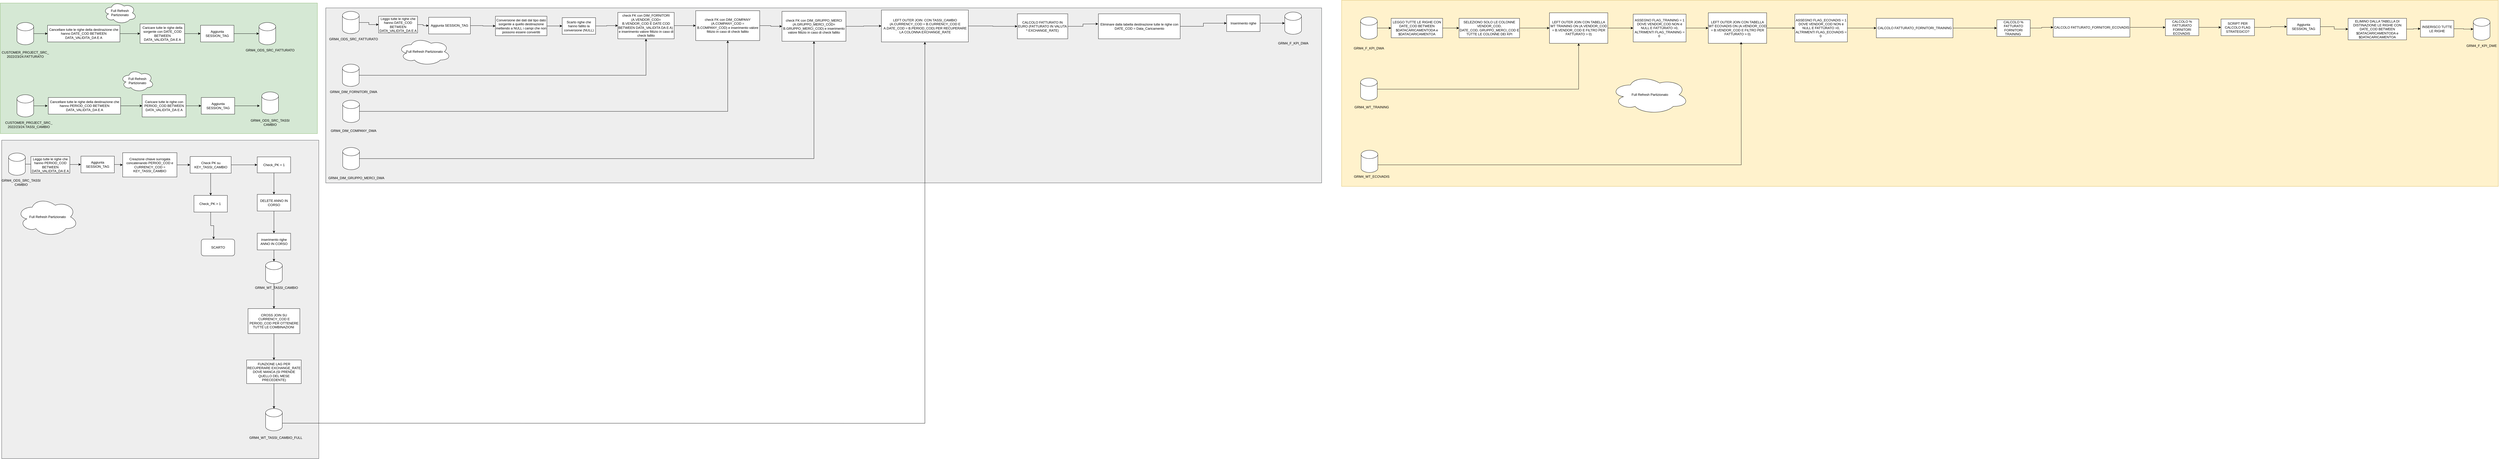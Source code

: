<mxfile version="24.2.1" type="google">
  <diagram name="Pagina-1" id="TW-Zc03CJBtvETs-dFKa">
    <mxGraphModel grid="1" page="1" gridSize="10" guides="1" tooltips="1" connect="1" arrows="1" fold="1" pageScale="1" pageWidth="827" pageHeight="1169" math="0" shadow="0">
      <root>
        <mxCell id="0" />
        <mxCell id="1" parent="0" />
        <mxCell id="aNOPyNpl0Gq9323CoKzc-1" value="" style="rounded=0;whiteSpace=wrap;html=1;fillColor=#fff2cc;strokeColor=#d6b656;" vertex="1" parent="1">
          <mxGeometry x="4831.75" y="-10" width="4158.25" height="670" as="geometry" />
        </mxCell>
        <mxCell id="m220k4vpnrt8Gnx3Cpo--48" value="" style="rounded=0;whiteSpace=wrap;html=1;fillColor=#eeeeee;strokeColor=#36393d;" vertex="1" parent="1">
          <mxGeometry x="15" y="493.75" width="1140" height="1146.25" as="geometry" />
        </mxCell>
        <mxCell id="uID3CXKB9SxEAJkN432x-3" value="" style="rounded=0;whiteSpace=wrap;html=1;fillColor=#d5e8d4;strokeColor=#82b366;" vertex="1" parent="1">
          <mxGeometry x="10" width="1140" height="470" as="geometry" />
        </mxCell>
        <mxCell id="uID3CXKB9SxEAJkN432x-6" value="" style="edgeStyle=orthogonalEdgeStyle;rounded=0;orthogonalLoop=1;jettySize=auto;html=1;" edge="1" parent="1" source="uID3CXKB9SxEAJkN432x-1" target="uID3CXKB9SxEAJkN432x-5">
          <mxGeometry relative="1" as="geometry" />
        </mxCell>
        <mxCell id="uID3CXKB9SxEAJkN432x-1" value="" style="shape=cylinder3;whiteSpace=wrap;html=1;boundedLbl=1;backgroundOutline=1;size=15;" vertex="1" parent="1">
          <mxGeometry x="70" y="70" width="60" height="80" as="geometry" />
        </mxCell>
        <mxCell id="uID3CXKB9SxEAJkN432x-2" value="CUSTOMER_PROJECT_SRC_&lt;div&gt;2022/23/24.FATTURATO&lt;/div&gt;" style="text;html=1;align=center;verticalAlign=middle;whiteSpace=wrap;rounded=0;" vertex="1" parent="1">
          <mxGeometry x="15" y="160" width="170" height="50" as="geometry" />
        </mxCell>
        <mxCell id="uID3CXKB9SxEAJkN432x-8" value="" style="edgeStyle=orthogonalEdgeStyle;rounded=0;orthogonalLoop=1;jettySize=auto;html=1;" edge="1" parent="1" source="uID3CXKB9SxEAJkN432x-5" target="uID3CXKB9SxEAJkN432x-7">
          <mxGeometry relative="1" as="geometry" />
        </mxCell>
        <mxCell id="uID3CXKB9SxEAJkN432x-5" value="Cancellare tutte le righe della destinazione che hanno DATE_COD BETWEEN DATA_VALIDITA_DA E A" style="whiteSpace=wrap;html=1;" vertex="1" parent="1">
          <mxGeometry x="180" y="80" width="260" height="60" as="geometry" />
        </mxCell>
        <mxCell id="m220k4vpnrt8Gnx3Cpo--2" value="" style="edgeStyle=orthogonalEdgeStyle;rounded=0;orthogonalLoop=1;jettySize=auto;html=1;" edge="1" parent="1" source="uID3CXKB9SxEAJkN432x-7" target="m220k4vpnrt8Gnx3Cpo--1">
          <mxGeometry relative="1" as="geometry" />
        </mxCell>
        <mxCell id="uID3CXKB9SxEAJkN432x-7" value="Caricare tutte le righe della sorgente con DATE_COD BETWEEN DATA_VALIDITA_DA E A" style="whiteSpace=wrap;html=1;" vertex="1" parent="1">
          <mxGeometry x="512.5" y="75" width="160" height="70" as="geometry" />
        </mxCell>
        <mxCell id="m220k4vpnrt8Gnx3Cpo--4" value="" style="edgeStyle=orthogonalEdgeStyle;rounded=0;orthogonalLoop=1;jettySize=auto;html=1;" edge="1" parent="1" source="m220k4vpnrt8Gnx3Cpo--1" target="m220k4vpnrt8Gnx3Cpo--3">
          <mxGeometry relative="1" as="geometry" />
        </mxCell>
        <mxCell id="m220k4vpnrt8Gnx3Cpo--1" value="Aggiunta SESSION_TAG" style="whiteSpace=wrap;html=1;" vertex="1" parent="1">
          <mxGeometry x="730" y="80" width="120" height="60" as="geometry" />
        </mxCell>
        <mxCell id="m220k4vpnrt8Gnx3Cpo--3" value="" style="shape=cylinder3;whiteSpace=wrap;html=1;boundedLbl=1;backgroundOutline=1;size=15;" vertex="1" parent="1">
          <mxGeometry x="940" y="70" width="60" height="80" as="geometry" />
        </mxCell>
        <mxCell id="m220k4vpnrt8Gnx3Cpo--5" value="GRM4_ODS_SRC_FATTURATO" style="text;html=1;align=center;verticalAlign=middle;whiteSpace=wrap;rounded=0;" vertex="1" parent="1">
          <mxGeometry x="890" y="150" width="180" height="40" as="geometry" />
        </mxCell>
        <mxCell id="m220k4vpnrt8Gnx3Cpo--6" value="Full Refresh Partizionato" style="ellipse;shape=cloud;whiteSpace=wrap;html=1;" vertex="1" parent="1">
          <mxGeometry x="380" y="-5" width="120" height="80" as="geometry" />
        </mxCell>
        <mxCell id="m220k4vpnrt8Gnx3Cpo--8" value="" style="rounded=0;whiteSpace=wrap;html=1;fillColor=#eeeeee;strokeColor=#36393d;" vertex="1" parent="1">
          <mxGeometry x="1180" y="17.5" width="3580" height="630" as="geometry" />
        </mxCell>
        <mxCell id="m220k4vpnrt8Gnx3Cpo--12" value="" style="edgeStyle=orthogonalEdgeStyle;rounded=0;orthogonalLoop=1;jettySize=auto;html=1;" edge="1" parent="1" source="k1Mtf4xs3OCMBJWguTNM-3" target="m220k4vpnrt8Gnx3Cpo--11">
          <mxGeometry relative="1" as="geometry" />
        </mxCell>
        <mxCell id="m220k4vpnrt8Gnx3Cpo--9" value="" style="shape=cylinder3;whiteSpace=wrap;html=1;boundedLbl=1;backgroundOutline=1;size=15;" vertex="1" parent="1">
          <mxGeometry x="1240" y="30" width="60" height="80" as="geometry" />
        </mxCell>
        <mxCell id="m220k4vpnrt8Gnx3Cpo--10" value="GRM4_ODS_SRC_FATTURATO" style="text;html=1;align=center;verticalAlign=middle;whiteSpace=wrap;rounded=0;" vertex="1" parent="1">
          <mxGeometry x="1190" y="110" width="180" height="40" as="geometry" />
        </mxCell>
        <mxCell id="m220k4vpnrt8Gnx3Cpo--14" value="" style="edgeStyle=orthogonalEdgeStyle;rounded=0;orthogonalLoop=1;jettySize=auto;html=1;" edge="1" parent="1" source="m220k4vpnrt8Gnx3Cpo--11" target="m220k4vpnrt8Gnx3Cpo--15">
          <mxGeometry relative="1" as="geometry">
            <mxPoint x="1595" y="70" as="targetPoint" />
          </mxGeometry>
        </mxCell>
        <mxCell id="m220k4vpnrt8Gnx3Cpo--11" value="Aggiunta SESSION_TAG" style="whiteSpace=wrap;html=1;" vertex="1" parent="1">
          <mxGeometry x="1550" y="51.25" width="150" height="60" as="geometry" />
        </mxCell>
        <mxCell id="m220k4vpnrt8Gnx3Cpo--74" value="" style="edgeStyle=orthogonalEdgeStyle;rounded=0;orthogonalLoop=1;jettySize=auto;html=1;" edge="1" parent="1" source="m220k4vpnrt8Gnx3Cpo--15" target="m220k4vpnrt8Gnx3Cpo--73">
          <mxGeometry relative="1" as="geometry" />
        </mxCell>
        <mxCell id="m220k4vpnrt8Gnx3Cpo--15" value="Conversione dei dati dal tipo dato sorgente a quello destinazione mettendo a NULL i campi che non possono essere convertiti" style="whiteSpace=wrap;html=1;" vertex="1" parent="1">
          <mxGeometry x="1790" y="47.5" width="185" height="70" as="geometry" />
        </mxCell>
        <mxCell id="m220k4vpnrt8Gnx3Cpo--27" value="" style="edgeStyle=orthogonalEdgeStyle;rounded=0;orthogonalLoop=1;jettySize=auto;html=1;" edge="1" parent="1" source="m220k4vpnrt8Gnx3Cpo--19" target="m220k4vpnrt8Gnx3Cpo--26">
          <mxGeometry relative="1" as="geometry" />
        </mxCell>
        <mxCell id="m220k4vpnrt8Gnx3Cpo--19" value="check FK con DIM_FORNITORI (A.VENDOR_COD= B.VENDOR_COD E DATE COD BETWEEN DATA_VALIDITA DA E A)&amp;nbsp; e inserimento valore fittizio in caso di check fallito" style="whiteSpace=wrap;html=1;" vertex="1" parent="1">
          <mxGeometry x="2230" y="33.75" width="202.5" height="95" as="geometry" />
        </mxCell>
        <mxCell id="m220k4vpnrt8Gnx3Cpo--25" style="edgeStyle=orthogonalEdgeStyle;rounded=0;orthogonalLoop=1;jettySize=auto;html=1;" edge="1" parent="1" source="m220k4vpnrt8Gnx3Cpo--21" target="m220k4vpnrt8Gnx3Cpo--19">
          <mxGeometry relative="1" as="geometry" />
        </mxCell>
        <mxCell id="m220k4vpnrt8Gnx3Cpo--21" value="" style="shape=cylinder3;whiteSpace=wrap;html=1;boundedLbl=1;backgroundOutline=1;size=15;" vertex="1" parent="1">
          <mxGeometry x="1240" y="220" width="60" height="80" as="geometry" />
        </mxCell>
        <mxCell id="m220k4vpnrt8Gnx3Cpo--22" value="GRM4_DIM_FORNITORI_DWA" style="text;html=1;align=center;verticalAlign=middle;whiteSpace=wrap;rounded=0;" vertex="1" parent="1">
          <mxGeometry x="1190" y="300" width="180" height="40" as="geometry" />
        </mxCell>
        <mxCell id="m220k4vpnrt8Gnx3Cpo--32" value="" style="edgeStyle=orthogonalEdgeStyle;rounded=0;orthogonalLoop=1;jettySize=auto;html=1;" edge="1" parent="1" source="m220k4vpnrt8Gnx3Cpo--26" target="m220k4vpnrt8Gnx3Cpo--31">
          <mxGeometry relative="1" as="geometry" />
        </mxCell>
        <mxCell id="m220k4vpnrt8Gnx3Cpo--26" value="check FK con DIM_COMPANY (A.COMPANY_COD = B.COMPANY_COD) e inserimento valore fittizio in caso di check fallito" style="whiteSpace=wrap;html=1;" vertex="1" parent="1">
          <mxGeometry x="2510" y="27.5" width="230" height="107.5" as="geometry" />
        </mxCell>
        <mxCell id="m220k4vpnrt8Gnx3Cpo--30" style="edgeStyle=orthogonalEdgeStyle;rounded=0;orthogonalLoop=1;jettySize=auto;html=1;" edge="1" parent="1" source="m220k4vpnrt8Gnx3Cpo--28" target="m220k4vpnrt8Gnx3Cpo--26">
          <mxGeometry relative="1" as="geometry" />
        </mxCell>
        <mxCell id="m220k4vpnrt8Gnx3Cpo--28" value="" style="shape=cylinder3;whiteSpace=wrap;html=1;boundedLbl=1;backgroundOutline=1;size=15;" vertex="1" parent="1">
          <mxGeometry x="1241" y="350" width="60" height="80" as="geometry" />
        </mxCell>
        <mxCell id="m220k4vpnrt8Gnx3Cpo--29" value="GRM4_DIM_COMPANY_DWA" style="text;html=1;align=center;verticalAlign=middle;whiteSpace=wrap;rounded=0;" vertex="1" parent="1">
          <mxGeometry x="1190" y="440" width="180" height="40" as="geometry" />
        </mxCell>
        <mxCell id="m220k4vpnrt8Gnx3Cpo--78" value="" style="edgeStyle=orthogonalEdgeStyle;rounded=0;orthogonalLoop=1;jettySize=auto;html=1;" edge="1" parent="1" source="m220k4vpnrt8Gnx3Cpo--31" target="m220k4vpnrt8Gnx3Cpo--77">
          <mxGeometry relative="1" as="geometry" />
        </mxCell>
        <mxCell id="m220k4vpnrt8Gnx3Cpo--31" value="check FK con DIM_GRUPPO_MERCI (A.GRUPPO_MERCI_COD= B.GRUPPO_MERCI_COD) e inserimento valore fittizio in caso di check fallito" style="whiteSpace=wrap;html=1;" vertex="1" parent="1">
          <mxGeometry x="2820" y="30" width="230" height="107.5" as="geometry" />
        </mxCell>
        <mxCell id="m220k4vpnrt8Gnx3Cpo--35" style="edgeStyle=orthogonalEdgeStyle;rounded=0;orthogonalLoop=1;jettySize=auto;html=1;" edge="1" parent="1" source="m220k4vpnrt8Gnx3Cpo--33" target="m220k4vpnrt8Gnx3Cpo--31">
          <mxGeometry relative="1" as="geometry" />
        </mxCell>
        <mxCell id="m220k4vpnrt8Gnx3Cpo--33" value="" style="shape=cylinder3;whiteSpace=wrap;html=1;boundedLbl=1;backgroundOutline=1;size=15;" vertex="1" parent="1">
          <mxGeometry x="1241" y="520" width="60" height="80" as="geometry" />
        </mxCell>
        <mxCell id="m220k4vpnrt8Gnx3Cpo--34" value="GRM4_DIM_GRUPPO_MERCI_DWA" style="text;html=1;align=center;verticalAlign=middle;whiteSpace=wrap;rounded=0;" vertex="1" parent="1">
          <mxGeometry x="1180" y="610" width="220" height="40" as="geometry" />
        </mxCell>
        <mxCell id="m220k4vpnrt8Gnx3Cpo--40" value="" style="edgeStyle=orthogonalEdgeStyle;rounded=0;orthogonalLoop=1;jettySize=auto;html=1;" edge="1" parent="1" source="m220k4vpnrt8Gnx3Cpo--36">
          <mxGeometry relative="1" as="geometry">
            <mxPoint x="180" y="370" as="targetPoint" />
          </mxGeometry>
        </mxCell>
        <mxCell id="m220k4vpnrt8Gnx3Cpo--36" value="" style="shape=cylinder3;whiteSpace=wrap;html=1;boundedLbl=1;backgroundOutline=1;size=15;" vertex="1" parent="1">
          <mxGeometry x="70" y="330" width="60" height="80" as="geometry" />
        </mxCell>
        <mxCell id="m220k4vpnrt8Gnx3Cpo--37" value="CUSTOMER_PROJECT_SRC_&lt;div&gt;2022/23/24.TASSI_CAMBIO&lt;/div&gt;" style="text;html=1;align=center;verticalAlign=middle;whiteSpace=wrap;rounded=0;" vertex="1" parent="1">
          <mxGeometry x="20" y="410" width="185" height="55" as="geometry" />
        </mxCell>
        <mxCell id="m220k4vpnrt8Gnx3Cpo--45" value="" style="shape=cylinder3;whiteSpace=wrap;html=1;boundedLbl=1;backgroundOutline=1;size=15;" vertex="1" parent="1">
          <mxGeometry x="950" y="320" width="60" height="80" as="geometry" />
        </mxCell>
        <mxCell id="m220k4vpnrt8Gnx3Cpo--47" value="GRM4_ODS_SRC_TASSI CAMBIO" style="text;html=1;align=center;verticalAlign=middle;whiteSpace=wrap;rounded=0;" vertex="1" parent="1">
          <mxGeometry x="905" y="410" width="150" height="40" as="geometry" />
        </mxCell>
        <mxCell id="m220k4vpnrt8Gnx3Cpo--52" value="" style="edgeStyle=orthogonalEdgeStyle;rounded=0;orthogonalLoop=1;jettySize=auto;html=1;" edge="1" parent="1" source="m220k4vpnrt8Gnx3Cpo--49" target="m220k4vpnrt8Gnx3Cpo--51">
          <mxGeometry relative="1" as="geometry" />
        </mxCell>
        <mxCell id="m220k4vpnrt8Gnx3Cpo--49" value="" style="shape=cylinder3;whiteSpace=wrap;html=1;boundedLbl=1;backgroundOutline=1;size=15;" vertex="1" parent="1">
          <mxGeometry x="40" y="540" width="60" height="80" as="geometry" />
        </mxCell>
        <mxCell id="m220k4vpnrt8Gnx3Cpo--50" value="GRM4_ODS_SRC_TASSI CAMBIO" style="text;html=1;align=center;verticalAlign=middle;whiteSpace=wrap;rounded=0;" vertex="1" parent="1">
          <mxGeometry x="10" y="626.25" width="150" height="40" as="geometry" />
        </mxCell>
        <mxCell id="m220k4vpnrt8Gnx3Cpo--54" value="" style="edgeStyle=orthogonalEdgeStyle;rounded=0;orthogonalLoop=1;jettySize=auto;html=1;" edge="1" parent="1" source="m220k4vpnrt8Gnx3Cpo--51" target="m220k4vpnrt8Gnx3Cpo--53">
          <mxGeometry relative="1" as="geometry" />
        </mxCell>
        <mxCell id="m220k4vpnrt8Gnx3Cpo--51" value="Aggiunta SESSION_TAG" style="whiteSpace=wrap;html=1;" vertex="1" parent="1">
          <mxGeometry x="300" y="551.25" width="120" height="60" as="geometry" />
        </mxCell>
        <mxCell id="m220k4vpnrt8Gnx3Cpo--56" value="" style="edgeStyle=orthogonalEdgeStyle;rounded=0;orthogonalLoop=1;jettySize=auto;html=1;" edge="1" parent="1" source="m220k4vpnrt8Gnx3Cpo--53" target="m220k4vpnrt8Gnx3Cpo--55">
          <mxGeometry relative="1" as="geometry" />
        </mxCell>
        <mxCell id="m220k4vpnrt8Gnx3Cpo--53" value="Creazione chiave surrogata concatenando PERIOD_COD e CURRENCY_COD = KEY_TASSI_CAMBIO" style="whiteSpace=wrap;html=1;" vertex="1" parent="1">
          <mxGeometry x="450" y="538.75" width="195" height="87.5" as="geometry" />
        </mxCell>
        <mxCell id="m220k4vpnrt8Gnx3Cpo--58" value="" style="edgeStyle=orthogonalEdgeStyle;rounded=0;orthogonalLoop=1;jettySize=auto;html=1;" edge="1" parent="1" source="m220k4vpnrt8Gnx3Cpo--55" target="m220k4vpnrt8Gnx3Cpo--57">
          <mxGeometry relative="1" as="geometry" />
        </mxCell>
        <mxCell id="m220k4vpnrt8Gnx3Cpo--66" value="" style="edgeStyle=orthogonalEdgeStyle;rounded=0;orthogonalLoop=1;jettySize=auto;html=1;" edge="1" parent="1" source="m220k4vpnrt8Gnx3Cpo--55" target="m220k4vpnrt8Gnx3Cpo--65">
          <mxGeometry relative="1" as="geometry" />
        </mxCell>
        <mxCell id="m220k4vpnrt8Gnx3Cpo--55" value="Check PK su KEY_TASSI_CAMBIO" style="whiteSpace=wrap;html=1;" vertex="1" parent="1">
          <mxGeometry x="692.5" y="552.5" width="147.5" height="60" as="geometry" />
        </mxCell>
        <mxCell id="m220k4vpnrt8Gnx3Cpo--60" value="" style="edgeStyle=orthogonalEdgeStyle;rounded=0;orthogonalLoop=1;jettySize=auto;html=1;" edge="1" parent="1" source="m220k4vpnrt8Gnx3Cpo--57" target="m220k4vpnrt8Gnx3Cpo--59">
          <mxGeometry relative="1" as="geometry" />
        </mxCell>
        <mxCell id="m220k4vpnrt8Gnx3Cpo--57" value="Check_PK = 1" style="whiteSpace=wrap;html=1;" vertex="1" parent="1">
          <mxGeometry x="933.75" y="553.75" width="120" height="57.5" as="geometry" />
        </mxCell>
        <mxCell id="m220k4vpnrt8Gnx3Cpo--62" value="" style="edgeStyle=orthogonalEdgeStyle;rounded=0;orthogonalLoop=1;jettySize=auto;html=1;" edge="1" parent="1" source="m220k4vpnrt8Gnx3Cpo--59" target="m220k4vpnrt8Gnx3Cpo--61">
          <mxGeometry relative="1" as="geometry" />
        </mxCell>
        <mxCell id="m220k4vpnrt8Gnx3Cpo--59" value="DELETE ANNO IN CORSO" style="whiteSpace=wrap;html=1;" vertex="1" parent="1">
          <mxGeometry x="933.75" y="688.75" width="120" height="60" as="geometry" />
        </mxCell>
        <mxCell id="m220k4vpnrt8Gnx3Cpo--71" value="" style="edgeStyle=orthogonalEdgeStyle;rounded=0;orthogonalLoop=1;jettySize=auto;html=1;" edge="1" parent="1" source="m220k4vpnrt8Gnx3Cpo--61" target="m220k4vpnrt8Gnx3Cpo--63">
          <mxGeometry relative="1" as="geometry" />
        </mxCell>
        <mxCell id="m220k4vpnrt8Gnx3Cpo--61" value="inserimento righe&lt;div&gt;ANNO IN CORSO&lt;/div&gt;" style="whiteSpace=wrap;html=1;" vertex="1" parent="1">
          <mxGeometry x="933.75" y="828.75" width="120" height="60" as="geometry" />
        </mxCell>
        <mxCell id="m220k4vpnrt8Gnx3Cpo--114" style="edgeStyle=orthogonalEdgeStyle;rounded=0;orthogonalLoop=1;jettySize=auto;html=1;entryX=0.5;entryY=1;entryDx=0;entryDy=0;" edge="1" parent="1" target="m220k4vpnrt8Gnx3Cpo--77">
          <mxGeometry relative="1" as="geometry">
            <mxPoint x="1023.75" y="1512.5" as="sourcePoint" />
            <mxPoint x="3706.3" y="670" as="targetPoint" />
          </mxGeometry>
        </mxCell>
        <mxCell id="NXGWbmt1NXF6LCvzMolA-10" value="" style="edgeStyle=orthogonalEdgeStyle;rounded=0;orthogonalLoop=1;jettySize=auto;html=1;" edge="1" parent="1" source="m220k4vpnrt8Gnx3Cpo--63" target="NXGWbmt1NXF6LCvzMolA-9">
          <mxGeometry relative="1" as="geometry" />
        </mxCell>
        <mxCell id="m220k4vpnrt8Gnx3Cpo--63" value="" style="shape=cylinder3;whiteSpace=wrap;html=1;boundedLbl=1;backgroundOutline=1;size=15;" vertex="1" parent="1">
          <mxGeometry x="963.75" y="930" width="60" height="80" as="geometry" />
        </mxCell>
        <mxCell id="m220k4vpnrt8Gnx3Cpo--64" value="GRM4_WT_TASSI_CAMBIO" style="text;html=1;align=center;verticalAlign=middle;whiteSpace=wrap;rounded=0;" vertex="1" parent="1">
          <mxGeometry x="910" y="1010" width="186.25" height="30" as="geometry" />
        </mxCell>
        <mxCell id="m220k4vpnrt8Gnx3Cpo--68" value="" style="edgeStyle=orthogonalEdgeStyle;rounded=0;orthogonalLoop=1;jettySize=auto;html=1;" edge="1" parent="1" source="m220k4vpnrt8Gnx3Cpo--65">
          <mxGeometry relative="1" as="geometry">
            <mxPoint x="776.9" y="850" as="targetPoint" />
          </mxGeometry>
        </mxCell>
        <mxCell id="m220k4vpnrt8Gnx3Cpo--65" value="Check_PK &amp;gt; 1&amp;nbsp;" style="whiteSpace=wrap;html=1;" vertex="1" parent="1">
          <mxGeometry x="706.25" y="692.5" width="120" height="60" as="geometry" />
        </mxCell>
        <mxCell id="m220k4vpnrt8Gnx3Cpo--75" style="edgeStyle=orthogonalEdgeStyle;rounded=0;orthogonalLoop=1;jettySize=auto;html=1;entryX=0;entryY=0.5;entryDx=0;entryDy=0;" edge="1" parent="1" source="m220k4vpnrt8Gnx3Cpo--73" target="m220k4vpnrt8Gnx3Cpo--19">
          <mxGeometry relative="1" as="geometry">
            <mxPoint x="2390" y="70" as="targetPoint" />
          </mxGeometry>
        </mxCell>
        <mxCell id="m220k4vpnrt8Gnx3Cpo--73" value="Scarto righe che hanno fallito la conversione (NULL)" style="whiteSpace=wrap;html=1;" vertex="1" parent="1">
          <mxGeometry x="2030" y="52.5" width="120" height="60" as="geometry" />
        </mxCell>
        <mxCell id="m220k4vpnrt8Gnx3Cpo--81" value="" style="edgeStyle=orthogonalEdgeStyle;rounded=0;orthogonalLoop=1;jettySize=auto;html=1;" edge="1" parent="1" source="m220k4vpnrt8Gnx3Cpo--77" target="m220k4vpnrt8Gnx3Cpo--80">
          <mxGeometry relative="1" as="geometry" />
        </mxCell>
        <mxCell id="m220k4vpnrt8Gnx3Cpo--77" value="LEFT OUTER JOIN&amp;nbsp; CON TASSI_CAMBIO (A.CURRENCY_COD = B.CURRENCY_COD E A.DATE_COD = B.PERIOD_COD) PER RECUPERARE LA COLONNA EXCHANGE_RATE" style="whiteSpace=wrap;html=1;" vertex="1" parent="1">
          <mxGeometry x="3177.5" y="25" width="312.5" height="115" as="geometry" />
        </mxCell>
        <mxCell id="m220k4vpnrt8Gnx3Cpo--83" value="" style="edgeStyle=orthogonalEdgeStyle;rounded=0;orthogonalLoop=1;jettySize=auto;html=1;" edge="1" parent="1" source="m220k4vpnrt8Gnx3Cpo--80">
          <mxGeometry relative="1" as="geometry">
            <mxPoint x="3956.5" y="75" as="targetPoint" />
          </mxGeometry>
        </mxCell>
        <mxCell id="m220k4vpnrt8Gnx3Cpo--80" value="CALCOLO FATTURATO IN EURO (FATTURATO IN VALUTA * EXCHANGE_RATE)" style="whiteSpace=wrap;html=1;" vertex="1" parent="1">
          <mxGeometry x="3666.25" y="38.75" width="181.25" height="90" as="geometry" />
        </mxCell>
        <mxCell id="m220k4vpnrt8Gnx3Cpo--110" value="" style="edgeStyle=orthogonalEdgeStyle;rounded=0;orthogonalLoop=1;jettySize=auto;html=1;" edge="1" parent="1" source="m220k4vpnrt8Gnx3Cpo--107" target="m220k4vpnrt8Gnx3Cpo--109">
          <mxGeometry relative="1" as="geometry" />
        </mxCell>
        <mxCell id="m220k4vpnrt8Gnx3Cpo--107" value="Eliminare dalla tabella destinazione tutte le righe con DATE_COD = Data_Caricamento" style="whiteSpace=wrap;html=1;" vertex="1" parent="1">
          <mxGeometry x="3957.5" y="38.75" width="294.03" height="90" as="geometry" />
        </mxCell>
        <mxCell id="m220k4vpnrt8Gnx3Cpo--112" value="" style="edgeStyle=orthogonalEdgeStyle;rounded=0;orthogonalLoop=1;jettySize=auto;html=1;" edge="1" parent="1" source="m220k4vpnrt8Gnx3Cpo--109" target="m220k4vpnrt8Gnx3Cpo--111">
          <mxGeometry relative="1" as="geometry" />
        </mxCell>
        <mxCell id="m220k4vpnrt8Gnx3Cpo--109" value="Inserimento righe" style="whiteSpace=wrap;html=1;" vertex="1" parent="1">
          <mxGeometry x="4418.545" y="42.5" width="120" height="60" as="geometry" />
        </mxCell>
        <mxCell id="m220k4vpnrt8Gnx3Cpo--111" value="" style="shape=cylinder3;whiteSpace=wrap;html=1;boundedLbl=1;backgroundOutline=1;size=15;" vertex="1" parent="1">
          <mxGeometry x="4627.5" y="32.5" width="60" height="80" as="geometry" />
        </mxCell>
        <mxCell id="m220k4vpnrt8Gnx3Cpo--113" value="GRM4_F_KPI_DWA" style="text;html=1;align=center;verticalAlign=middle;whiteSpace=wrap;rounded=0;" vertex="1" parent="1">
          <mxGeometry x="4587.5" y="130" width="140" height="30" as="geometry" />
        </mxCell>
        <mxCell id="5T3f1MJpl7Perw4HwGdy-1" value="SCARTO" style="rounded=1;whiteSpace=wrap;html=1;" vertex="1" parent="1">
          <mxGeometry x="732.5" y="850" width="120" height="60" as="geometry" />
        </mxCell>
        <mxCell id="NXGWbmt1NXF6LCvzMolA-1" value="" style="edgeStyle=orthogonalEdgeStyle;rounded=0;orthogonalLoop=1;jettySize=auto;html=1;" edge="1" parent="1" source="NXGWbmt1NXF6LCvzMolA-2" target="NXGWbmt1NXF6LCvzMolA-4">
          <mxGeometry relative="1" as="geometry" />
        </mxCell>
        <mxCell id="NXGWbmt1NXF6LCvzMolA-2" value="Cancellare tutte le righe della destinazione che hanno PERIOD_COD BETWEEN DATA_VALIDITA_DA E A" style="whiteSpace=wrap;html=1;" vertex="1" parent="1">
          <mxGeometry x="182.5" y="340" width="260" height="60" as="geometry" />
        </mxCell>
        <mxCell id="NXGWbmt1NXF6LCvzMolA-3" value="" style="edgeStyle=orthogonalEdgeStyle;rounded=0;orthogonalLoop=1;jettySize=auto;html=1;" edge="1" parent="1" source="NXGWbmt1NXF6LCvzMolA-4" target="NXGWbmt1NXF6LCvzMolA-6">
          <mxGeometry relative="1" as="geometry" />
        </mxCell>
        <mxCell id="NXGWbmt1NXF6LCvzMolA-4" value="Caricare tutte le righe con PERIOD_COD BETWEEN DATA_VALIDITA_DA E A" style="whiteSpace=wrap;html=1;" vertex="1" parent="1">
          <mxGeometry x="520" y="330" width="157.5" height="80" as="geometry" />
        </mxCell>
        <mxCell id="NXGWbmt1NXF6LCvzMolA-5" value="" style="edgeStyle=orthogonalEdgeStyle;rounded=0;orthogonalLoop=1;jettySize=auto;html=1;" edge="1" parent="1" source="NXGWbmt1NXF6LCvzMolA-6">
          <mxGeometry relative="1" as="geometry">
            <mxPoint x="942.5" y="370" as="targetPoint" />
          </mxGeometry>
        </mxCell>
        <mxCell id="NXGWbmt1NXF6LCvzMolA-6" value="Aggiunta SESSION_TAG" style="whiteSpace=wrap;html=1;" vertex="1" parent="1">
          <mxGeometry x="732.5" y="340" width="120" height="60" as="geometry" />
        </mxCell>
        <mxCell id="NXGWbmt1NXF6LCvzMolA-7" value="Full Refresh Partizionato" style="ellipse;shape=cloud;whiteSpace=wrap;html=1;" vertex="1" parent="1">
          <mxGeometry x="442.5" y="240" width="120" height="80" as="geometry" />
        </mxCell>
        <mxCell id="NXGWbmt1NXF6LCvzMolA-12" value="" style="edgeStyle=orthogonalEdgeStyle;rounded=0;orthogonalLoop=1;jettySize=auto;html=1;" edge="1" parent="1" source="NXGWbmt1NXF6LCvzMolA-9" target="NXGWbmt1NXF6LCvzMolA-11">
          <mxGeometry relative="1" as="geometry" />
        </mxCell>
        <mxCell id="NXGWbmt1NXF6LCvzMolA-9" value="CROSS JOIN SU CURRENCY_COD E PERIOD_COD PER OTTENERE TUTTE LE COMBINAZIONI&amp;nbsp;" style="whiteSpace=wrap;html=1;" vertex="1" parent="1">
          <mxGeometry x="900.63" y="1100" width="186.25" height="90" as="geometry" />
        </mxCell>
        <mxCell id="NXGWbmt1NXF6LCvzMolA-14" value="" style="edgeStyle=orthogonalEdgeStyle;rounded=0;orthogonalLoop=1;jettySize=auto;html=1;" edge="1" parent="1" source="NXGWbmt1NXF6LCvzMolA-11" target="NXGWbmt1NXF6LCvzMolA-13">
          <mxGeometry relative="1" as="geometry" />
        </mxCell>
        <mxCell id="NXGWbmt1NXF6LCvzMolA-11" value="FUNZIONE LAG PER RECUPERARE EXCHANGE_RATE DOVE MANCA (SI PRENDE QUELLO DEL MESE PRECEDENTE)" style="whiteSpace=wrap;html=1;" vertex="1" parent="1">
          <mxGeometry x="895.63" y="1285" width="196.25" height="85" as="geometry" />
        </mxCell>
        <mxCell id="NXGWbmt1NXF6LCvzMolA-13" value="" style="shape=cylinder3;whiteSpace=wrap;html=1;boundedLbl=1;backgroundOutline=1;size=15;" vertex="1" parent="1">
          <mxGeometry x="963.75" y="1460" width="60" height="80" as="geometry" />
        </mxCell>
        <mxCell id="NXGWbmt1NXF6LCvzMolA-15" value="GRM4_WT_TASSI_CAMBIO_FULL" style="text;html=1;align=center;verticalAlign=middle;whiteSpace=wrap;rounded=0;" vertex="1" parent="1">
          <mxGeometry x="900.63" y="1550" width="199.37" height="30" as="geometry" />
        </mxCell>
        <mxCell id="4KBkpi_EZBxvpxrBKuSH-1" value="Leggo tutte le righe che hanno PERIOD_COD BETWEEN DATA_VALIDITA_DA E A" style="rounded=0;whiteSpace=wrap;html=1;" vertex="1" parent="1">
          <mxGeometry x="120" y="552.5" width="140" height="60" as="geometry" />
        </mxCell>
        <mxCell id="W7gx38a9GT8iCFO3hZa5-11" value="" style="edgeStyle=orthogonalEdgeStyle;rounded=0;orthogonalLoop=1;jettySize=auto;html=1;" edge="1" parent="1" source="W7gx38a9GT8iCFO3hZa5-1" target="W7gx38a9GT8iCFO3hZa5-9">
          <mxGeometry relative="1" as="geometry" />
        </mxCell>
        <mxCell id="W7gx38a9GT8iCFO3hZa5-1" value="" style="shape=cylinder3;whiteSpace=wrap;html=1;boundedLbl=1;backgroundOutline=1;size=15;" vertex="1" parent="1">
          <mxGeometry x="4900" y="50" width="60" height="80" as="geometry" />
        </mxCell>
        <mxCell id="W7gx38a9GT8iCFO3hZa5-2" value="GRM4_F_KPI_DWA" style="text;html=1;align=center;verticalAlign=middle;whiteSpace=wrap;rounded=0;" vertex="1" parent="1">
          <mxGeometry x="4860" y="147.5" width="140" height="30" as="geometry" />
        </mxCell>
        <mxCell id="W7gx38a9GT8iCFO3hZa5-14" style="edgeStyle=orthogonalEdgeStyle;rounded=0;orthogonalLoop=1;jettySize=auto;html=1;" edge="1" parent="1" source="W7gx38a9GT8iCFO3hZa5-3" target="W7gx38a9GT8iCFO3hZa5-12">
          <mxGeometry relative="1" as="geometry" />
        </mxCell>
        <mxCell id="W7gx38a9GT8iCFO3hZa5-3" value="" style="shape=cylinder3;whiteSpace=wrap;html=1;boundedLbl=1;backgroundOutline=1;size=15;" vertex="1" parent="1">
          <mxGeometry x="4900" y="270" width="60" height="80" as="geometry" />
        </mxCell>
        <mxCell id="W7gx38a9GT8iCFO3hZa5-4" value="" style="shape=cylinder3;whiteSpace=wrap;html=1;boundedLbl=1;backgroundOutline=1;size=15;" vertex="1" parent="1">
          <mxGeometry x="4902" y="530" width="60" height="80" as="geometry" />
        </mxCell>
        <mxCell id="W7gx38a9GT8iCFO3hZa5-6" value="GRM4_WT_TRAINING" style="text;html=1;align=center;verticalAlign=middle;whiteSpace=wrap;rounded=0;" vertex="1" parent="1">
          <mxGeometry x="4850" y="360" width="180" height="30" as="geometry" />
        </mxCell>
        <mxCell id="W7gx38a9GT8iCFO3hZa5-7" value="GRM4_WT_ECOVADIS" style="text;html=1;align=center;verticalAlign=middle;whiteSpace=wrap;rounded=0;" vertex="1" parent="1">
          <mxGeometry x="4850" y="610" width="180" height="30" as="geometry" />
        </mxCell>
        <mxCell id="W7gx38a9GT8iCFO3hZa5-8" value="" style="edgeStyle=orthogonalEdgeStyle;rounded=0;orthogonalLoop=1;jettySize=auto;html=1;" edge="1" parent="1" source="W7gx38a9GT8iCFO3hZa5-9" target="W7gx38a9GT8iCFO3hZa5-10">
          <mxGeometry relative="1" as="geometry" />
        </mxCell>
        <mxCell id="W7gx38a9GT8iCFO3hZa5-9" value="LEGGO TUTTE LE RIGHE CON DATE_COD BETWEEN $DATACARICAMENTODA e $DATACARICAMENTOA" style="whiteSpace=wrap;html=1;" vertex="1" parent="1">
          <mxGeometry x="5010" y="55" width="185" height="70" as="geometry" />
        </mxCell>
        <mxCell id="W7gx38a9GT8iCFO3hZa5-13" value="" style="edgeStyle=orthogonalEdgeStyle;rounded=0;orthogonalLoop=1;jettySize=auto;html=1;" edge="1" parent="1" source="W7gx38a9GT8iCFO3hZa5-10" target="W7gx38a9GT8iCFO3hZa5-12">
          <mxGeometry relative="1" as="geometry" />
        </mxCell>
        <mxCell id="W7gx38a9GT8iCFO3hZa5-10" value="SELEZIONO SOLO LE COLONNE VENDOR_COD,&lt;div&gt;DATE_COD, GRUPPO_MERCI_COD E TUTTE LE COLONNE DEI KPI&lt;/div&gt;" style="whiteSpace=wrap;html=1;" vertex="1" parent="1">
          <mxGeometry x="5254" y="55" width="217.5" height="70" as="geometry" />
        </mxCell>
        <mxCell id="W7gx38a9GT8iCFO3hZa5-16" value="" style="edgeStyle=orthogonalEdgeStyle;rounded=0;orthogonalLoop=1;jettySize=auto;html=1;" edge="1" parent="1" source="W7gx38a9GT8iCFO3hZa5-12" target="W7gx38a9GT8iCFO3hZa5-15">
          <mxGeometry relative="1" as="geometry" />
        </mxCell>
        <mxCell id="W7gx38a9GT8iCFO3hZa5-12" value="LEFT OUTER JOIN CON TABELLA WT TRAINING ON (A.VENDOR_COD = B.VENDOR_COD E FILTRO PER FATTURATO &amp;gt; 0)" style="whiteSpace=wrap;html=1;" vertex="1" parent="1">
          <mxGeometry x="5579" y="35" width="209.75" height="110" as="geometry" />
        </mxCell>
        <mxCell id="W7gx38a9GT8iCFO3hZa5-20" value="" style="edgeStyle=orthogonalEdgeStyle;rounded=0;orthogonalLoop=1;jettySize=auto;html=1;" edge="1" parent="1" source="W7gx38a9GT8iCFO3hZa5-15" target="W7gx38a9GT8iCFO3hZa5-18">
          <mxGeometry relative="1" as="geometry" />
        </mxCell>
        <mxCell id="W7gx38a9GT8iCFO3hZa5-15" value="ASSEGNO FLAG_TRAINING = 1 DOVE VENDOR_COD NON è NULL E FATTURATO &amp;gt;0, ALTRIMENTI FLAG_TRAINING = 0&amp;nbsp;" style="whiteSpace=wrap;html=1;" vertex="1" parent="1">
          <mxGeometry x="5880" y="40" width="190" height="100" as="geometry" />
        </mxCell>
        <mxCell id="W7gx38a9GT8iCFO3hZa5-17" value="" style="edgeStyle=orthogonalEdgeStyle;rounded=0;orthogonalLoop=1;jettySize=auto;html=1;" edge="1" parent="1" source="W7gx38a9GT8iCFO3hZa5-18" target="W7gx38a9GT8iCFO3hZa5-19">
          <mxGeometry relative="1" as="geometry" />
        </mxCell>
        <mxCell id="W7gx38a9GT8iCFO3hZa5-18" value="LEFT OUTER JOIN CON TABELLA WT ECOVADIS ON (A.VENDOR_COD = B.VENDOR_COD E FILTRO PER FATTURATO &amp;gt; 0)" style="whiteSpace=wrap;html=1;" vertex="1" parent="1">
          <mxGeometry x="6150" y="35" width="209.75" height="110" as="geometry" />
        </mxCell>
        <mxCell id="W7gx38a9GT8iCFO3hZa5-22" value="" style="edgeStyle=orthogonalEdgeStyle;rounded=0;orthogonalLoop=1;jettySize=auto;html=1;" edge="1" parent="1" source="W7gx38a9GT8iCFO3hZa5-19" target="W7gx38a9GT8iCFO3hZa5-21">
          <mxGeometry relative="1" as="geometry" />
        </mxCell>
        <mxCell id="W7gx38a9GT8iCFO3hZa5-19" value="ASSEGNO FLAG_ECOVADIS = 1 DOVE VENDOR_COD NON è NULL E FATTURATO &amp;gt;0, ALTRIMENTI FLAG_ECOVADIS = 0&amp;nbsp;" style="whiteSpace=wrap;html=1;" vertex="1" parent="1">
          <mxGeometry x="6461" y="40" width="189" height="100" as="geometry" />
        </mxCell>
        <mxCell id="W7gx38a9GT8iCFO3hZa5-24" value="" style="edgeStyle=orthogonalEdgeStyle;rounded=0;orthogonalLoop=1;jettySize=auto;html=1;" edge="1" parent="1" source="W7gx38a9GT8iCFO3hZa5-21" target="W7gx38a9GT8iCFO3hZa5-23">
          <mxGeometry relative="1" as="geometry" />
        </mxCell>
        <mxCell id="W7gx38a9GT8iCFO3hZa5-21" value="CALCOLO FATTURATO_FORNITORI_TRAINING" style="whiteSpace=wrap;html=1;" vertex="1" parent="1">
          <mxGeometry x="6754" y="55" width="275.5" height="70" as="geometry" />
        </mxCell>
        <mxCell id="W7gx38a9GT8iCFO3hZa5-28" value="" style="edgeStyle=orthogonalEdgeStyle;rounded=0;orthogonalLoop=1;jettySize=auto;html=1;" edge="1" parent="1" source="W7gx38a9GT8iCFO3hZa5-23" target="W7gx38a9GT8iCFO3hZa5-26">
          <mxGeometry relative="1" as="geometry" />
        </mxCell>
        <mxCell id="W7gx38a9GT8iCFO3hZa5-23" value="CALCOLO % FATTURATO FORNITORI TRAINING&amp;nbsp;" style="whiteSpace=wrap;html=1;" vertex="1" parent="1">
          <mxGeometry x="7187.25" y="60" width="120" height="60" as="geometry" />
        </mxCell>
        <mxCell id="W7gx38a9GT8iCFO3hZa5-25" value="" style="edgeStyle=orthogonalEdgeStyle;rounded=0;orthogonalLoop=1;jettySize=auto;html=1;" edge="1" parent="1" source="W7gx38a9GT8iCFO3hZa5-26" target="W7gx38a9GT8iCFO3hZa5-27">
          <mxGeometry relative="1" as="geometry" />
        </mxCell>
        <mxCell id="W7gx38a9GT8iCFO3hZa5-26" value="CALCOLO FATTURATO_FORNITORI_ECOVADIS" style="whiteSpace=wrap;html=1;" vertex="1" parent="1">
          <mxGeometry x="7390" y="52.5" width="275.5" height="70" as="geometry" />
        </mxCell>
        <mxCell id="W7gx38a9GT8iCFO3hZa5-32" value="" style="edgeStyle=orthogonalEdgeStyle;rounded=0;orthogonalLoop=1;jettySize=auto;html=1;" edge="1" parent="1" source="W7gx38a9GT8iCFO3hZa5-27" target="W7gx38a9GT8iCFO3hZa5-31">
          <mxGeometry relative="1" as="geometry" />
        </mxCell>
        <mxCell id="W7gx38a9GT8iCFO3hZa5-27" value="CALCOLO % FATTURATO FORNITORI ECOVADIS&amp;nbsp;" style="whiteSpace=wrap;html=1;" vertex="1" parent="1">
          <mxGeometry x="7793.25" y="57.5" width="120" height="60" as="geometry" />
        </mxCell>
        <mxCell id="W7gx38a9GT8iCFO3hZa5-34" value="" style="edgeStyle=orthogonalEdgeStyle;rounded=0;orthogonalLoop=1;jettySize=auto;html=1;" edge="1" parent="1" source="2lmD2Wr2pzCbxsvdMVTa-2" target="W7gx38a9GT8iCFO3hZa5-40">
          <mxGeometry relative="1" as="geometry">
            <mxPoint x="8193.25" y="87.5" as="targetPoint" />
          </mxGeometry>
        </mxCell>
        <mxCell id="W7gx38a9GT8iCFO3hZa5-31" value="SCRIPT PER CALCOLO FLAG STRATEGICO?" style="whiteSpace=wrap;html=1;" vertex="1" parent="1">
          <mxGeometry x="7993.25" y="57.5" width="120" height="60" as="geometry" />
        </mxCell>
        <mxCell id="W7gx38a9GT8iCFO3hZa5-35" value="" style="shape=cylinder3;whiteSpace=wrap;html=1;boundedLbl=1;backgroundOutline=1;size=15;" vertex="1" parent="1">
          <mxGeometry x="8900" y="53.75" width="60" height="80" as="geometry" />
        </mxCell>
        <mxCell id="W7gx38a9GT8iCFO3hZa5-36" value="GRM4_F_KPI_DWE" style="text;html=1;align=center;verticalAlign=middle;whiteSpace=wrap;rounded=0;" vertex="1" parent="1">
          <mxGeometry x="8865" y="140" width="130" height="27.5" as="geometry" />
        </mxCell>
        <mxCell id="W7gx38a9GT8iCFO3hZa5-37" style="edgeStyle=orthogonalEdgeStyle;rounded=0;orthogonalLoop=1;jettySize=auto;html=1;entryX=0.715;entryY=0.955;entryDx=0;entryDy=0;entryPerimeter=0;exitX=1;exitY=0;exitDx=0;exitDy=52.5;exitPerimeter=0;" edge="1" parent="1" source="W7gx38a9GT8iCFO3hZa5-4">
          <mxGeometry relative="1" as="geometry">
            <mxPoint x="4930" y="569.95" as="sourcePoint" />
            <mxPoint x="6267.971" y="140.0" as="targetPoint" />
          </mxGeometry>
        </mxCell>
        <mxCell id="W7gx38a9GT8iCFO3hZa5-39" value="" style="edgeStyle=orthogonalEdgeStyle;rounded=0;orthogonalLoop=1;jettySize=auto;html=1;" edge="1" parent="1" source="W7gx38a9GT8iCFO3hZa5-40" target="W7gx38a9GT8iCFO3hZa5-41">
          <mxGeometry relative="1" as="geometry" />
        </mxCell>
        <mxCell id="W7gx38a9GT8iCFO3hZa5-40" value="ELIMINO DALLA TABELLA DI DISTINAZIONE LE RIGHE CON DATE_COD BETWEEN $DATACARICAMENTODA e $DATACARICAMENTOA" style="whiteSpace=wrap;html=1;" vertex="1" parent="1">
          <mxGeometry x="8450" y="55" width="210" height="77.5" as="geometry" />
        </mxCell>
        <mxCell id="W7gx38a9GT8iCFO3hZa5-42" value="" style="edgeStyle=orthogonalEdgeStyle;rounded=0;orthogonalLoop=1;jettySize=auto;html=1;" edge="1" parent="1" source="W7gx38a9GT8iCFO3hZa5-41" target="W7gx38a9GT8iCFO3hZa5-35">
          <mxGeometry relative="1" as="geometry" />
        </mxCell>
        <mxCell id="W7gx38a9GT8iCFO3hZa5-41" value="INSERISCO TUTTE LE RIGHE" style="whiteSpace=wrap;html=1;" vertex="1" parent="1">
          <mxGeometry x="8710" y="62.5" width="120" height="60" as="geometry" />
        </mxCell>
        <mxCell id="k1Mtf4xs3OCMBJWguTNM-1" value="Full Refresh Partizionato" style="ellipse;shape=cloud;whiteSpace=wrap;html=1;" vertex="1" parent="1">
          <mxGeometry x="70" y="700" width="220" height="140" as="geometry" />
        </mxCell>
        <mxCell id="k1Mtf4xs3OCMBJWguTNM-2" value="Full Refresh Partizionato" style="ellipse;shape=cloud;whiteSpace=wrap;html=1;" vertex="1" parent="1">
          <mxGeometry x="1440" y="125" width="190" height="100" as="geometry" />
        </mxCell>
        <mxCell id="k1Mtf4xs3OCMBJWguTNM-4" value="" style="edgeStyle=orthogonalEdgeStyle;rounded=0;orthogonalLoop=1;jettySize=auto;html=1;" edge="1" parent="1" source="m220k4vpnrt8Gnx3Cpo--9" target="k1Mtf4xs3OCMBJWguTNM-3">
          <mxGeometry relative="1" as="geometry">
            <mxPoint x="1300" y="70" as="sourcePoint" />
            <mxPoint x="1450" y="70" as="targetPoint" />
          </mxGeometry>
        </mxCell>
        <mxCell id="k1Mtf4xs3OCMBJWguTNM-3" value="Leggo tutte le righe che hanno DATE_COD BETWEEN DATA_VALIDITA_DA E A" style="rounded=0;whiteSpace=wrap;html=1;" vertex="1" parent="1">
          <mxGeometry x="1370" y="47.5" width="140" height="60" as="geometry" />
        </mxCell>
        <mxCell id="k1Mtf4xs3OCMBJWguTNM-5" style="edgeStyle=orthogonalEdgeStyle;rounded=0;orthogonalLoop=1;jettySize=auto;html=1;exitX=0.5;exitY=1;exitDx=0;exitDy=0;" edge="1" parent="1" source="k1Mtf4xs3OCMBJWguTNM-3" target="k1Mtf4xs3OCMBJWguTNM-3">
          <mxGeometry relative="1" as="geometry" />
        </mxCell>
        <mxCell id="2lmD2Wr2pzCbxsvdMVTa-1" value="Full Refresh Partizionato" style="ellipse;shape=cloud;whiteSpace=wrap;html=1;" vertex="1" parent="1">
          <mxGeometry x="5800" y="260" width="280" height="140" as="geometry" />
        </mxCell>
        <mxCell id="2lmD2Wr2pzCbxsvdMVTa-5" value="" style="edgeStyle=orthogonalEdgeStyle;rounded=0;orthogonalLoop=1;jettySize=auto;html=1;" edge="1" parent="1" source="W7gx38a9GT8iCFO3hZa5-31" target="2lmD2Wr2pzCbxsvdMVTa-2">
          <mxGeometry relative="1" as="geometry">
            <mxPoint x="8450" y="94" as="targetPoint" />
            <mxPoint x="8113" y="88" as="sourcePoint" />
          </mxGeometry>
        </mxCell>
        <mxCell id="2lmD2Wr2pzCbxsvdMVTa-2" value="Aggiunta SESSION_TAG" style="rounded=0;whiteSpace=wrap;html=1;" vertex="1" parent="1">
          <mxGeometry x="8230" y="55" width="120" height="60" as="geometry" />
        </mxCell>
      </root>
    </mxGraphModel>
  </diagram>
</mxfile>
